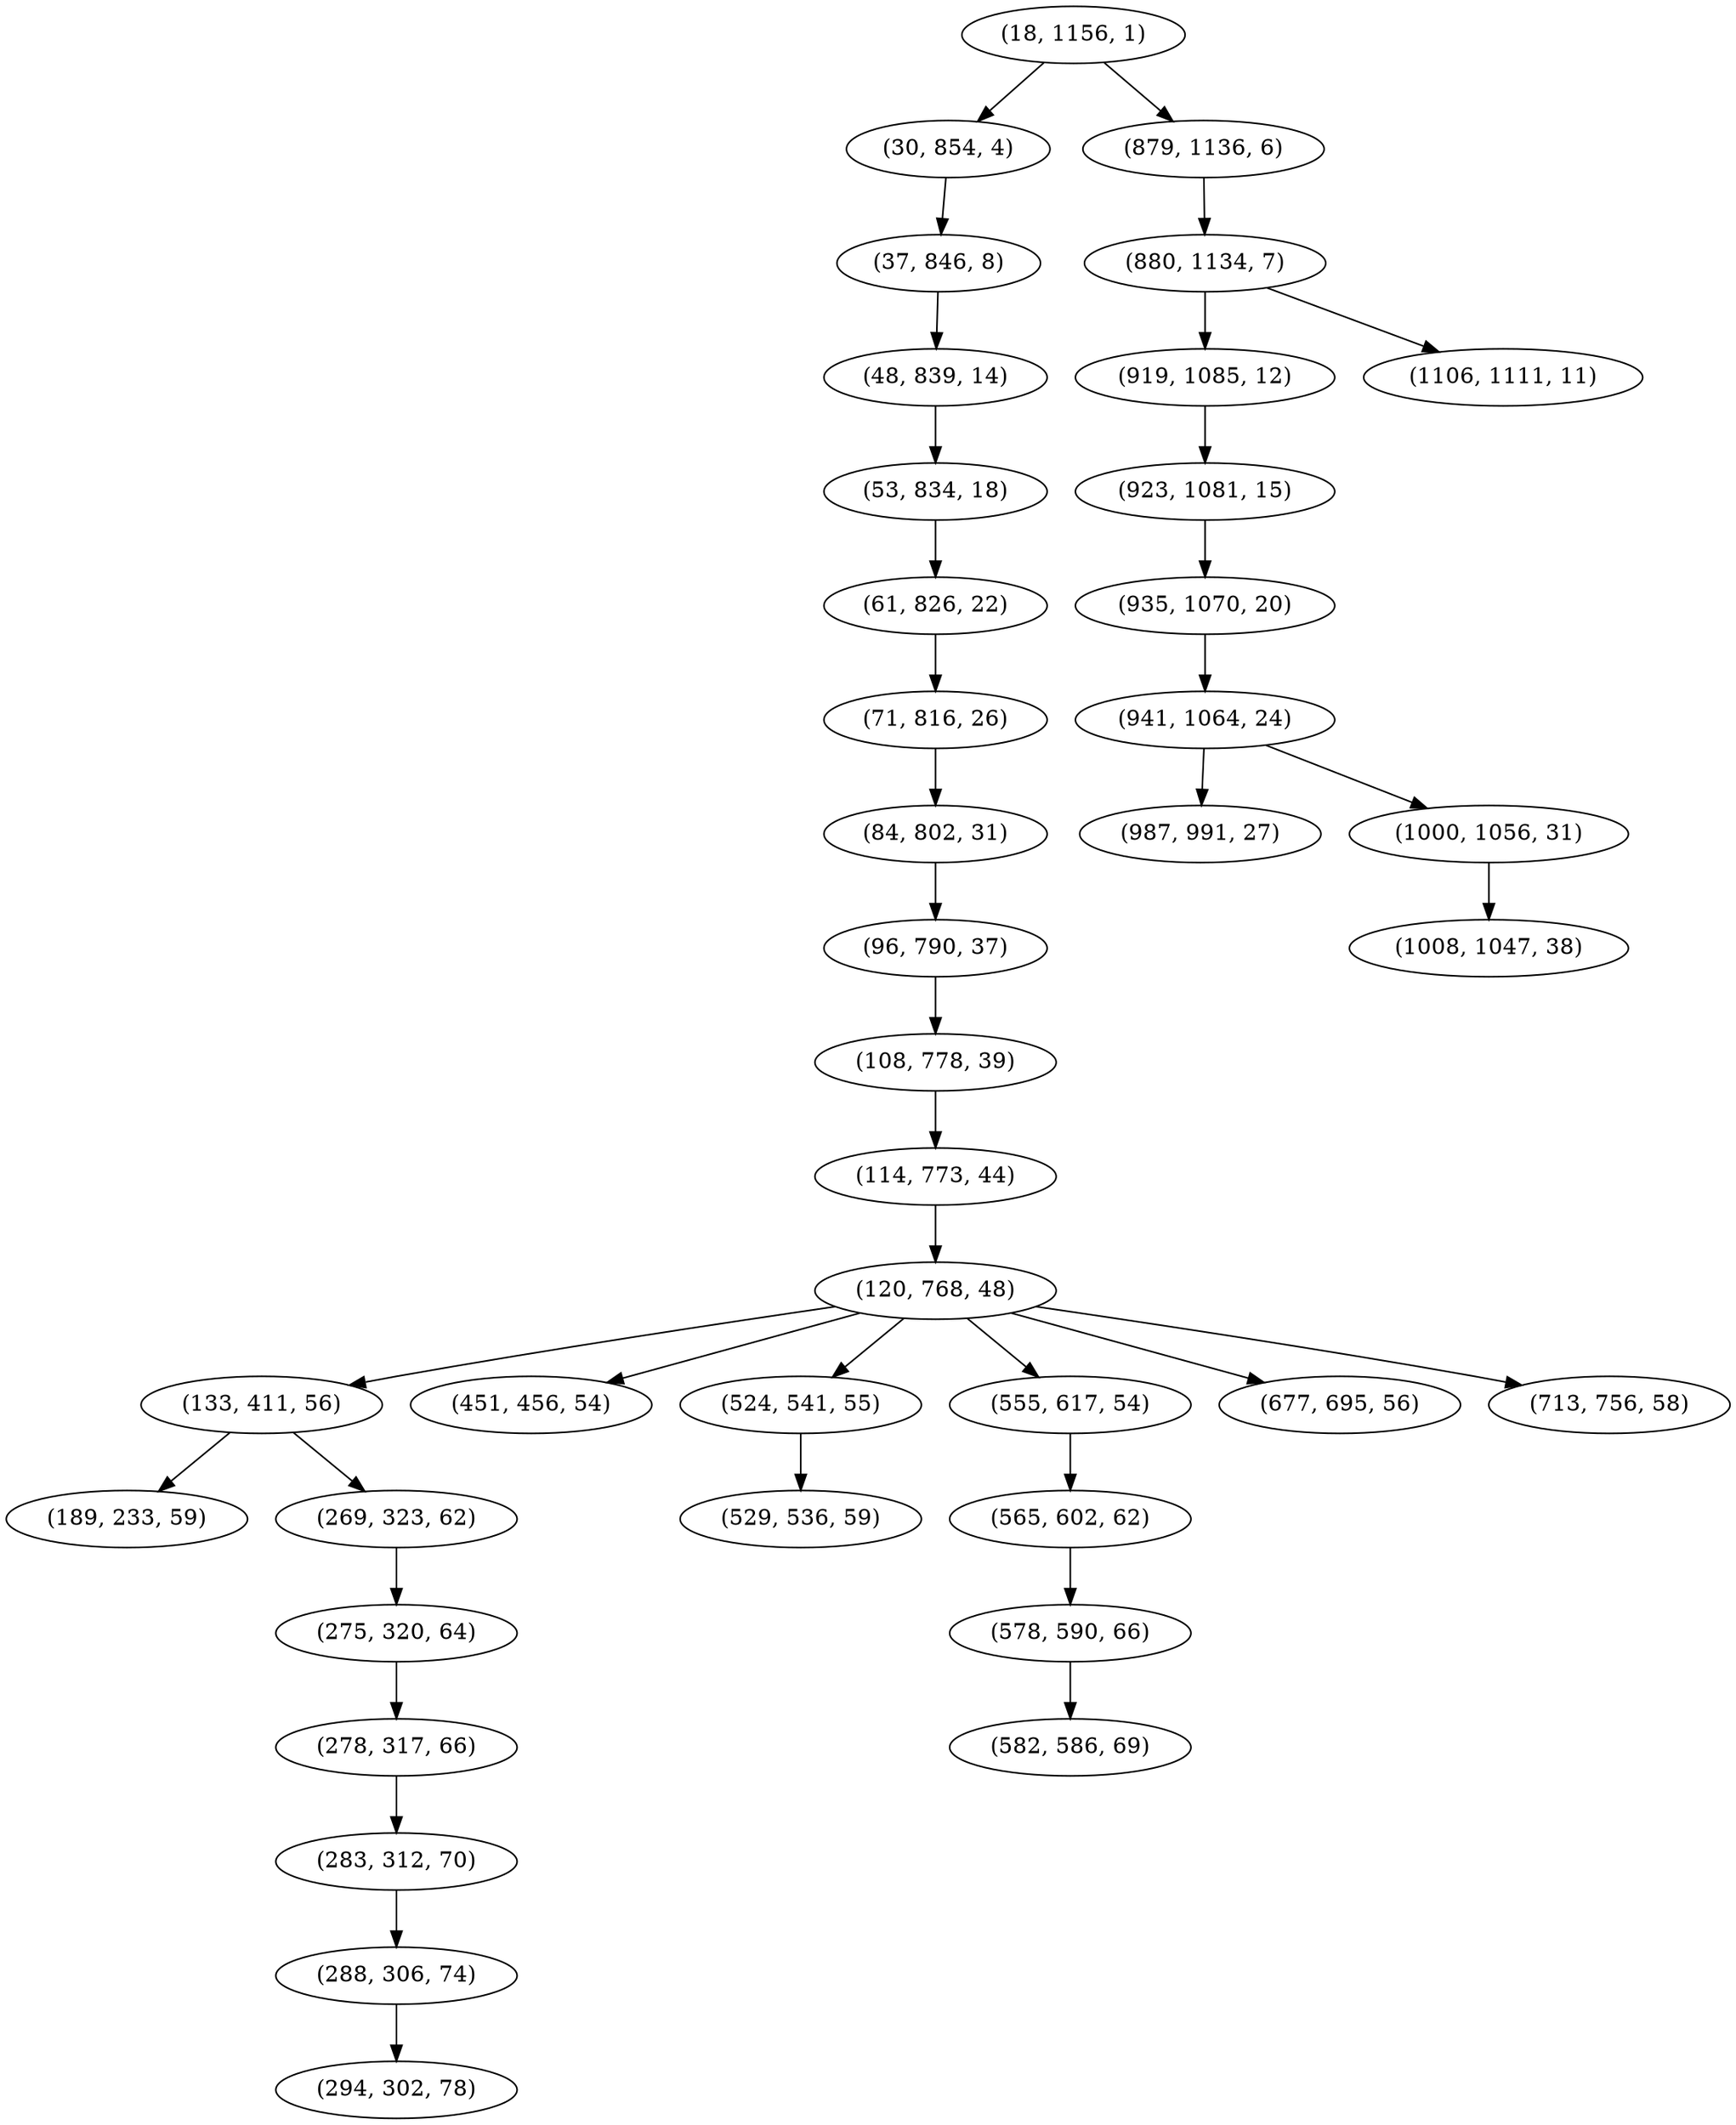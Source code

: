digraph tree {
    "(18, 1156, 1)";
    "(30, 854, 4)";
    "(37, 846, 8)";
    "(48, 839, 14)";
    "(53, 834, 18)";
    "(61, 826, 22)";
    "(71, 816, 26)";
    "(84, 802, 31)";
    "(96, 790, 37)";
    "(108, 778, 39)";
    "(114, 773, 44)";
    "(120, 768, 48)";
    "(133, 411, 56)";
    "(189, 233, 59)";
    "(269, 323, 62)";
    "(275, 320, 64)";
    "(278, 317, 66)";
    "(283, 312, 70)";
    "(288, 306, 74)";
    "(294, 302, 78)";
    "(451, 456, 54)";
    "(524, 541, 55)";
    "(529, 536, 59)";
    "(555, 617, 54)";
    "(565, 602, 62)";
    "(578, 590, 66)";
    "(582, 586, 69)";
    "(677, 695, 56)";
    "(713, 756, 58)";
    "(879, 1136, 6)";
    "(880, 1134, 7)";
    "(919, 1085, 12)";
    "(923, 1081, 15)";
    "(935, 1070, 20)";
    "(941, 1064, 24)";
    "(987, 991, 27)";
    "(1000, 1056, 31)";
    "(1008, 1047, 38)";
    "(1106, 1111, 11)";
    "(18, 1156, 1)" -> "(30, 854, 4)";
    "(18, 1156, 1)" -> "(879, 1136, 6)";
    "(30, 854, 4)" -> "(37, 846, 8)";
    "(37, 846, 8)" -> "(48, 839, 14)";
    "(48, 839, 14)" -> "(53, 834, 18)";
    "(53, 834, 18)" -> "(61, 826, 22)";
    "(61, 826, 22)" -> "(71, 816, 26)";
    "(71, 816, 26)" -> "(84, 802, 31)";
    "(84, 802, 31)" -> "(96, 790, 37)";
    "(96, 790, 37)" -> "(108, 778, 39)";
    "(108, 778, 39)" -> "(114, 773, 44)";
    "(114, 773, 44)" -> "(120, 768, 48)";
    "(120, 768, 48)" -> "(133, 411, 56)";
    "(120, 768, 48)" -> "(451, 456, 54)";
    "(120, 768, 48)" -> "(524, 541, 55)";
    "(120, 768, 48)" -> "(555, 617, 54)";
    "(120, 768, 48)" -> "(677, 695, 56)";
    "(120, 768, 48)" -> "(713, 756, 58)";
    "(133, 411, 56)" -> "(189, 233, 59)";
    "(133, 411, 56)" -> "(269, 323, 62)";
    "(269, 323, 62)" -> "(275, 320, 64)";
    "(275, 320, 64)" -> "(278, 317, 66)";
    "(278, 317, 66)" -> "(283, 312, 70)";
    "(283, 312, 70)" -> "(288, 306, 74)";
    "(288, 306, 74)" -> "(294, 302, 78)";
    "(524, 541, 55)" -> "(529, 536, 59)";
    "(555, 617, 54)" -> "(565, 602, 62)";
    "(565, 602, 62)" -> "(578, 590, 66)";
    "(578, 590, 66)" -> "(582, 586, 69)";
    "(879, 1136, 6)" -> "(880, 1134, 7)";
    "(880, 1134, 7)" -> "(919, 1085, 12)";
    "(880, 1134, 7)" -> "(1106, 1111, 11)";
    "(919, 1085, 12)" -> "(923, 1081, 15)";
    "(923, 1081, 15)" -> "(935, 1070, 20)";
    "(935, 1070, 20)" -> "(941, 1064, 24)";
    "(941, 1064, 24)" -> "(987, 991, 27)";
    "(941, 1064, 24)" -> "(1000, 1056, 31)";
    "(1000, 1056, 31)" -> "(1008, 1047, 38)";
}
